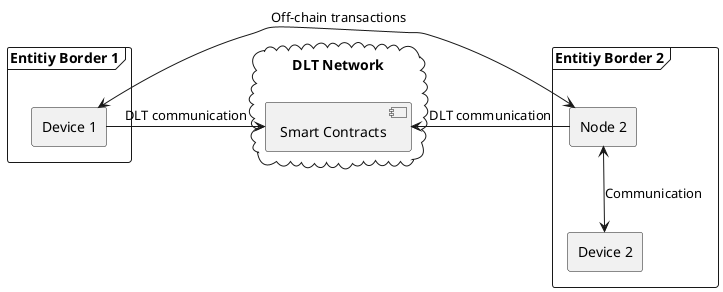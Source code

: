 @startuml current-structure

cloud "DLT Network" as dlt {
    component "Smart Contracts" as sc
}

frame "Entitiy Border 1" as entityborder1 {
    agent "Device 1" as device1
}

frame "Entitiy Border 2" as entityborder2 {
    agent "Device 2" as device2
    agent "Node 2" as node2
}

device1 -right-> sc : DLT communication
node2 -left-> sc : DLT communication

node2 <--> device2: Communication

device1 <-right-> node2 : Off-chain transactions

@enduml